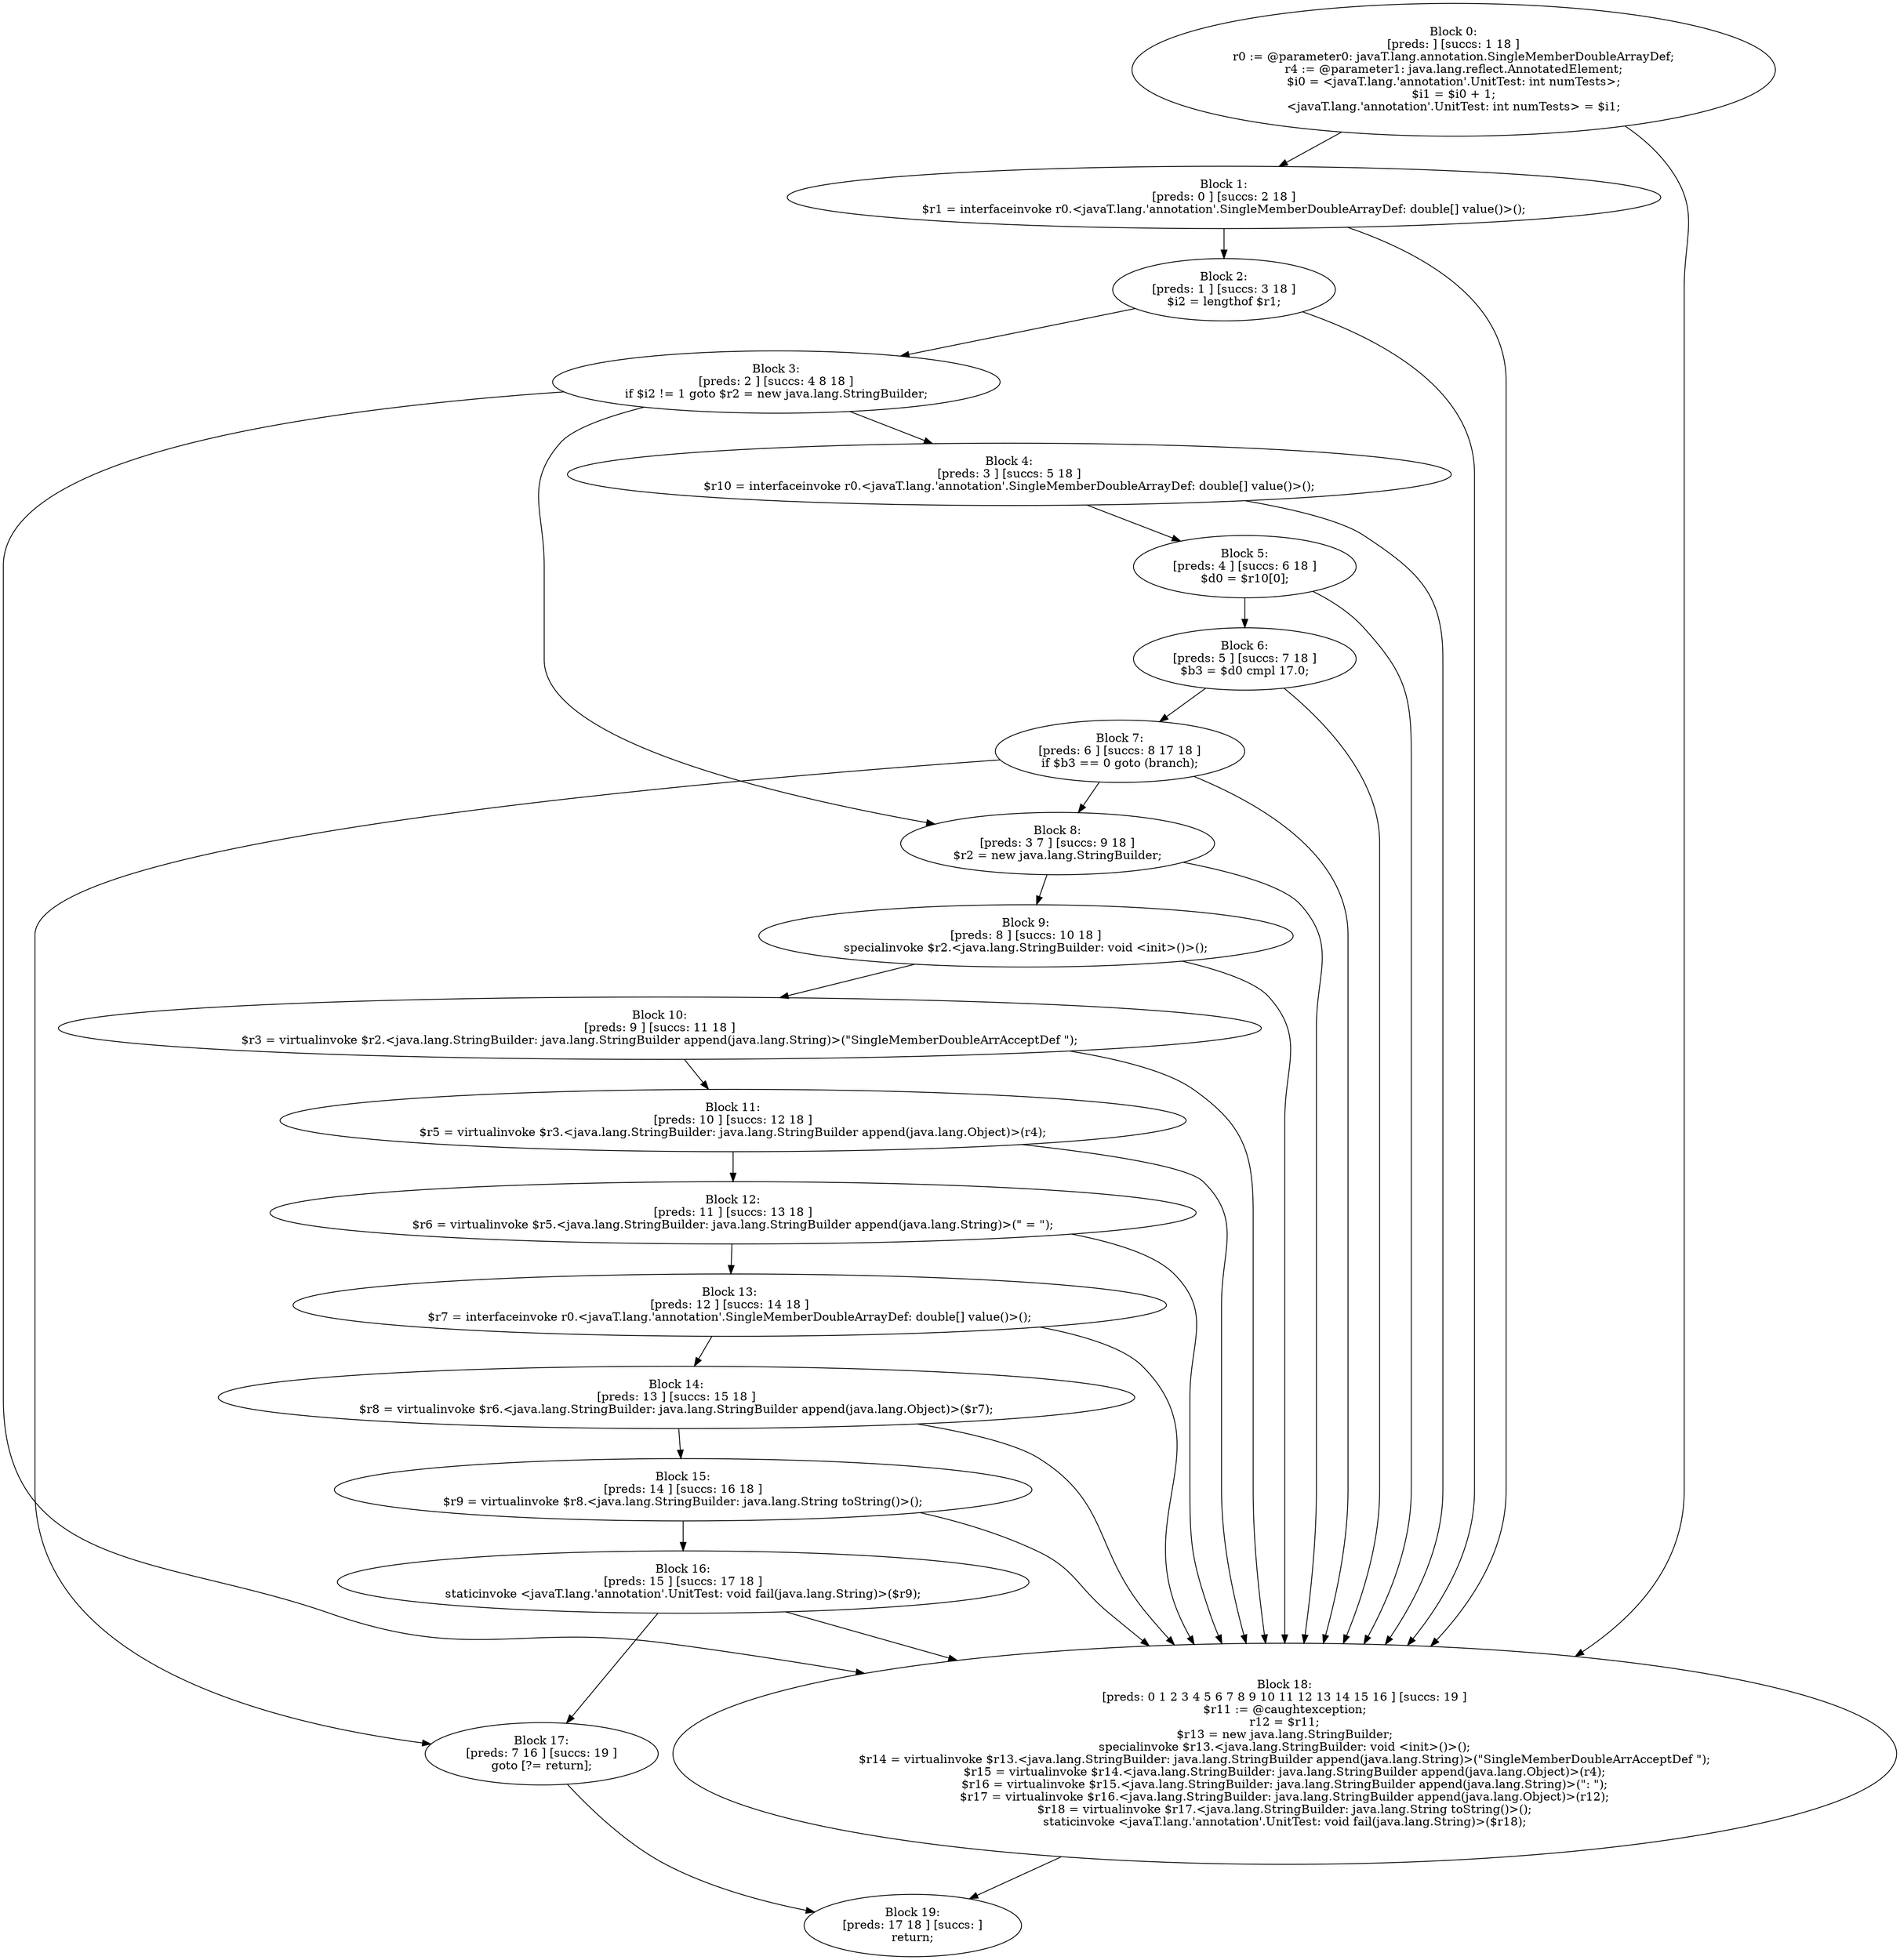digraph "unitGraph" {
    "Block 0:
[preds: ] [succs: 1 18 ]
r0 := @parameter0: javaT.lang.annotation.SingleMemberDoubleArrayDef;
r4 := @parameter1: java.lang.reflect.AnnotatedElement;
$i0 = <javaT.lang.'annotation'.UnitTest: int numTests>;
$i1 = $i0 + 1;
<javaT.lang.'annotation'.UnitTest: int numTests> = $i1;
"
    "Block 1:
[preds: 0 ] [succs: 2 18 ]
$r1 = interfaceinvoke r0.<javaT.lang.'annotation'.SingleMemberDoubleArrayDef: double[] value()>();
"
    "Block 2:
[preds: 1 ] [succs: 3 18 ]
$i2 = lengthof $r1;
"
    "Block 3:
[preds: 2 ] [succs: 4 8 18 ]
if $i2 != 1 goto $r2 = new java.lang.StringBuilder;
"
    "Block 4:
[preds: 3 ] [succs: 5 18 ]
$r10 = interfaceinvoke r0.<javaT.lang.'annotation'.SingleMemberDoubleArrayDef: double[] value()>();
"
    "Block 5:
[preds: 4 ] [succs: 6 18 ]
$d0 = $r10[0];
"
    "Block 6:
[preds: 5 ] [succs: 7 18 ]
$b3 = $d0 cmpl 17.0;
"
    "Block 7:
[preds: 6 ] [succs: 8 17 18 ]
if $b3 == 0 goto (branch);
"
    "Block 8:
[preds: 3 7 ] [succs: 9 18 ]
$r2 = new java.lang.StringBuilder;
"
    "Block 9:
[preds: 8 ] [succs: 10 18 ]
specialinvoke $r2.<java.lang.StringBuilder: void <init>()>();
"
    "Block 10:
[preds: 9 ] [succs: 11 18 ]
$r3 = virtualinvoke $r2.<java.lang.StringBuilder: java.lang.StringBuilder append(java.lang.String)>(\"SingleMemberDoubleArrAcceptDef \");
"
    "Block 11:
[preds: 10 ] [succs: 12 18 ]
$r5 = virtualinvoke $r3.<java.lang.StringBuilder: java.lang.StringBuilder append(java.lang.Object)>(r4);
"
    "Block 12:
[preds: 11 ] [succs: 13 18 ]
$r6 = virtualinvoke $r5.<java.lang.StringBuilder: java.lang.StringBuilder append(java.lang.String)>(\" = \");
"
    "Block 13:
[preds: 12 ] [succs: 14 18 ]
$r7 = interfaceinvoke r0.<javaT.lang.'annotation'.SingleMemberDoubleArrayDef: double[] value()>();
"
    "Block 14:
[preds: 13 ] [succs: 15 18 ]
$r8 = virtualinvoke $r6.<java.lang.StringBuilder: java.lang.StringBuilder append(java.lang.Object)>($r7);
"
    "Block 15:
[preds: 14 ] [succs: 16 18 ]
$r9 = virtualinvoke $r8.<java.lang.StringBuilder: java.lang.String toString()>();
"
    "Block 16:
[preds: 15 ] [succs: 17 18 ]
staticinvoke <javaT.lang.'annotation'.UnitTest: void fail(java.lang.String)>($r9);
"
    "Block 17:
[preds: 7 16 ] [succs: 19 ]
goto [?= return];
"
    "Block 18:
[preds: 0 1 2 3 4 5 6 7 8 9 10 11 12 13 14 15 16 ] [succs: 19 ]
$r11 := @caughtexception;
r12 = $r11;
$r13 = new java.lang.StringBuilder;
specialinvoke $r13.<java.lang.StringBuilder: void <init>()>();
$r14 = virtualinvoke $r13.<java.lang.StringBuilder: java.lang.StringBuilder append(java.lang.String)>(\"SingleMemberDoubleArrAcceptDef \");
$r15 = virtualinvoke $r14.<java.lang.StringBuilder: java.lang.StringBuilder append(java.lang.Object)>(r4);
$r16 = virtualinvoke $r15.<java.lang.StringBuilder: java.lang.StringBuilder append(java.lang.String)>(\": \");
$r17 = virtualinvoke $r16.<java.lang.StringBuilder: java.lang.StringBuilder append(java.lang.Object)>(r12);
$r18 = virtualinvoke $r17.<java.lang.StringBuilder: java.lang.String toString()>();
staticinvoke <javaT.lang.'annotation'.UnitTest: void fail(java.lang.String)>($r18);
"
    "Block 19:
[preds: 17 18 ] [succs: ]
return;
"
    "Block 0:
[preds: ] [succs: 1 18 ]
r0 := @parameter0: javaT.lang.annotation.SingleMemberDoubleArrayDef;
r4 := @parameter1: java.lang.reflect.AnnotatedElement;
$i0 = <javaT.lang.'annotation'.UnitTest: int numTests>;
$i1 = $i0 + 1;
<javaT.lang.'annotation'.UnitTest: int numTests> = $i1;
"->"Block 1:
[preds: 0 ] [succs: 2 18 ]
$r1 = interfaceinvoke r0.<javaT.lang.'annotation'.SingleMemberDoubleArrayDef: double[] value()>();
";
    "Block 0:
[preds: ] [succs: 1 18 ]
r0 := @parameter0: javaT.lang.annotation.SingleMemberDoubleArrayDef;
r4 := @parameter1: java.lang.reflect.AnnotatedElement;
$i0 = <javaT.lang.'annotation'.UnitTest: int numTests>;
$i1 = $i0 + 1;
<javaT.lang.'annotation'.UnitTest: int numTests> = $i1;
"->"Block 18:
[preds: 0 1 2 3 4 5 6 7 8 9 10 11 12 13 14 15 16 ] [succs: 19 ]
$r11 := @caughtexception;
r12 = $r11;
$r13 = new java.lang.StringBuilder;
specialinvoke $r13.<java.lang.StringBuilder: void <init>()>();
$r14 = virtualinvoke $r13.<java.lang.StringBuilder: java.lang.StringBuilder append(java.lang.String)>(\"SingleMemberDoubleArrAcceptDef \");
$r15 = virtualinvoke $r14.<java.lang.StringBuilder: java.lang.StringBuilder append(java.lang.Object)>(r4);
$r16 = virtualinvoke $r15.<java.lang.StringBuilder: java.lang.StringBuilder append(java.lang.String)>(\": \");
$r17 = virtualinvoke $r16.<java.lang.StringBuilder: java.lang.StringBuilder append(java.lang.Object)>(r12);
$r18 = virtualinvoke $r17.<java.lang.StringBuilder: java.lang.String toString()>();
staticinvoke <javaT.lang.'annotation'.UnitTest: void fail(java.lang.String)>($r18);
";
    "Block 1:
[preds: 0 ] [succs: 2 18 ]
$r1 = interfaceinvoke r0.<javaT.lang.'annotation'.SingleMemberDoubleArrayDef: double[] value()>();
"->"Block 2:
[preds: 1 ] [succs: 3 18 ]
$i2 = lengthof $r1;
";
    "Block 1:
[preds: 0 ] [succs: 2 18 ]
$r1 = interfaceinvoke r0.<javaT.lang.'annotation'.SingleMemberDoubleArrayDef: double[] value()>();
"->"Block 18:
[preds: 0 1 2 3 4 5 6 7 8 9 10 11 12 13 14 15 16 ] [succs: 19 ]
$r11 := @caughtexception;
r12 = $r11;
$r13 = new java.lang.StringBuilder;
specialinvoke $r13.<java.lang.StringBuilder: void <init>()>();
$r14 = virtualinvoke $r13.<java.lang.StringBuilder: java.lang.StringBuilder append(java.lang.String)>(\"SingleMemberDoubleArrAcceptDef \");
$r15 = virtualinvoke $r14.<java.lang.StringBuilder: java.lang.StringBuilder append(java.lang.Object)>(r4);
$r16 = virtualinvoke $r15.<java.lang.StringBuilder: java.lang.StringBuilder append(java.lang.String)>(\": \");
$r17 = virtualinvoke $r16.<java.lang.StringBuilder: java.lang.StringBuilder append(java.lang.Object)>(r12);
$r18 = virtualinvoke $r17.<java.lang.StringBuilder: java.lang.String toString()>();
staticinvoke <javaT.lang.'annotation'.UnitTest: void fail(java.lang.String)>($r18);
";
    "Block 2:
[preds: 1 ] [succs: 3 18 ]
$i2 = lengthof $r1;
"->"Block 3:
[preds: 2 ] [succs: 4 8 18 ]
if $i2 != 1 goto $r2 = new java.lang.StringBuilder;
";
    "Block 2:
[preds: 1 ] [succs: 3 18 ]
$i2 = lengthof $r1;
"->"Block 18:
[preds: 0 1 2 3 4 5 6 7 8 9 10 11 12 13 14 15 16 ] [succs: 19 ]
$r11 := @caughtexception;
r12 = $r11;
$r13 = new java.lang.StringBuilder;
specialinvoke $r13.<java.lang.StringBuilder: void <init>()>();
$r14 = virtualinvoke $r13.<java.lang.StringBuilder: java.lang.StringBuilder append(java.lang.String)>(\"SingleMemberDoubleArrAcceptDef \");
$r15 = virtualinvoke $r14.<java.lang.StringBuilder: java.lang.StringBuilder append(java.lang.Object)>(r4);
$r16 = virtualinvoke $r15.<java.lang.StringBuilder: java.lang.StringBuilder append(java.lang.String)>(\": \");
$r17 = virtualinvoke $r16.<java.lang.StringBuilder: java.lang.StringBuilder append(java.lang.Object)>(r12);
$r18 = virtualinvoke $r17.<java.lang.StringBuilder: java.lang.String toString()>();
staticinvoke <javaT.lang.'annotation'.UnitTest: void fail(java.lang.String)>($r18);
";
    "Block 3:
[preds: 2 ] [succs: 4 8 18 ]
if $i2 != 1 goto $r2 = new java.lang.StringBuilder;
"->"Block 4:
[preds: 3 ] [succs: 5 18 ]
$r10 = interfaceinvoke r0.<javaT.lang.'annotation'.SingleMemberDoubleArrayDef: double[] value()>();
";
    "Block 3:
[preds: 2 ] [succs: 4 8 18 ]
if $i2 != 1 goto $r2 = new java.lang.StringBuilder;
"->"Block 8:
[preds: 3 7 ] [succs: 9 18 ]
$r2 = new java.lang.StringBuilder;
";
    "Block 3:
[preds: 2 ] [succs: 4 8 18 ]
if $i2 != 1 goto $r2 = new java.lang.StringBuilder;
"->"Block 18:
[preds: 0 1 2 3 4 5 6 7 8 9 10 11 12 13 14 15 16 ] [succs: 19 ]
$r11 := @caughtexception;
r12 = $r11;
$r13 = new java.lang.StringBuilder;
specialinvoke $r13.<java.lang.StringBuilder: void <init>()>();
$r14 = virtualinvoke $r13.<java.lang.StringBuilder: java.lang.StringBuilder append(java.lang.String)>(\"SingleMemberDoubleArrAcceptDef \");
$r15 = virtualinvoke $r14.<java.lang.StringBuilder: java.lang.StringBuilder append(java.lang.Object)>(r4);
$r16 = virtualinvoke $r15.<java.lang.StringBuilder: java.lang.StringBuilder append(java.lang.String)>(\": \");
$r17 = virtualinvoke $r16.<java.lang.StringBuilder: java.lang.StringBuilder append(java.lang.Object)>(r12);
$r18 = virtualinvoke $r17.<java.lang.StringBuilder: java.lang.String toString()>();
staticinvoke <javaT.lang.'annotation'.UnitTest: void fail(java.lang.String)>($r18);
";
    "Block 4:
[preds: 3 ] [succs: 5 18 ]
$r10 = interfaceinvoke r0.<javaT.lang.'annotation'.SingleMemberDoubleArrayDef: double[] value()>();
"->"Block 5:
[preds: 4 ] [succs: 6 18 ]
$d0 = $r10[0];
";
    "Block 4:
[preds: 3 ] [succs: 5 18 ]
$r10 = interfaceinvoke r0.<javaT.lang.'annotation'.SingleMemberDoubleArrayDef: double[] value()>();
"->"Block 18:
[preds: 0 1 2 3 4 5 6 7 8 9 10 11 12 13 14 15 16 ] [succs: 19 ]
$r11 := @caughtexception;
r12 = $r11;
$r13 = new java.lang.StringBuilder;
specialinvoke $r13.<java.lang.StringBuilder: void <init>()>();
$r14 = virtualinvoke $r13.<java.lang.StringBuilder: java.lang.StringBuilder append(java.lang.String)>(\"SingleMemberDoubleArrAcceptDef \");
$r15 = virtualinvoke $r14.<java.lang.StringBuilder: java.lang.StringBuilder append(java.lang.Object)>(r4);
$r16 = virtualinvoke $r15.<java.lang.StringBuilder: java.lang.StringBuilder append(java.lang.String)>(\": \");
$r17 = virtualinvoke $r16.<java.lang.StringBuilder: java.lang.StringBuilder append(java.lang.Object)>(r12);
$r18 = virtualinvoke $r17.<java.lang.StringBuilder: java.lang.String toString()>();
staticinvoke <javaT.lang.'annotation'.UnitTest: void fail(java.lang.String)>($r18);
";
    "Block 5:
[preds: 4 ] [succs: 6 18 ]
$d0 = $r10[0];
"->"Block 6:
[preds: 5 ] [succs: 7 18 ]
$b3 = $d0 cmpl 17.0;
";
    "Block 5:
[preds: 4 ] [succs: 6 18 ]
$d0 = $r10[0];
"->"Block 18:
[preds: 0 1 2 3 4 5 6 7 8 9 10 11 12 13 14 15 16 ] [succs: 19 ]
$r11 := @caughtexception;
r12 = $r11;
$r13 = new java.lang.StringBuilder;
specialinvoke $r13.<java.lang.StringBuilder: void <init>()>();
$r14 = virtualinvoke $r13.<java.lang.StringBuilder: java.lang.StringBuilder append(java.lang.String)>(\"SingleMemberDoubleArrAcceptDef \");
$r15 = virtualinvoke $r14.<java.lang.StringBuilder: java.lang.StringBuilder append(java.lang.Object)>(r4);
$r16 = virtualinvoke $r15.<java.lang.StringBuilder: java.lang.StringBuilder append(java.lang.String)>(\": \");
$r17 = virtualinvoke $r16.<java.lang.StringBuilder: java.lang.StringBuilder append(java.lang.Object)>(r12);
$r18 = virtualinvoke $r17.<java.lang.StringBuilder: java.lang.String toString()>();
staticinvoke <javaT.lang.'annotation'.UnitTest: void fail(java.lang.String)>($r18);
";
    "Block 6:
[preds: 5 ] [succs: 7 18 ]
$b3 = $d0 cmpl 17.0;
"->"Block 7:
[preds: 6 ] [succs: 8 17 18 ]
if $b3 == 0 goto (branch);
";
    "Block 6:
[preds: 5 ] [succs: 7 18 ]
$b3 = $d0 cmpl 17.0;
"->"Block 18:
[preds: 0 1 2 3 4 5 6 7 8 9 10 11 12 13 14 15 16 ] [succs: 19 ]
$r11 := @caughtexception;
r12 = $r11;
$r13 = new java.lang.StringBuilder;
specialinvoke $r13.<java.lang.StringBuilder: void <init>()>();
$r14 = virtualinvoke $r13.<java.lang.StringBuilder: java.lang.StringBuilder append(java.lang.String)>(\"SingleMemberDoubleArrAcceptDef \");
$r15 = virtualinvoke $r14.<java.lang.StringBuilder: java.lang.StringBuilder append(java.lang.Object)>(r4);
$r16 = virtualinvoke $r15.<java.lang.StringBuilder: java.lang.StringBuilder append(java.lang.String)>(\": \");
$r17 = virtualinvoke $r16.<java.lang.StringBuilder: java.lang.StringBuilder append(java.lang.Object)>(r12);
$r18 = virtualinvoke $r17.<java.lang.StringBuilder: java.lang.String toString()>();
staticinvoke <javaT.lang.'annotation'.UnitTest: void fail(java.lang.String)>($r18);
";
    "Block 7:
[preds: 6 ] [succs: 8 17 18 ]
if $b3 == 0 goto (branch);
"->"Block 8:
[preds: 3 7 ] [succs: 9 18 ]
$r2 = new java.lang.StringBuilder;
";
    "Block 7:
[preds: 6 ] [succs: 8 17 18 ]
if $b3 == 0 goto (branch);
"->"Block 17:
[preds: 7 16 ] [succs: 19 ]
goto [?= return];
";
    "Block 7:
[preds: 6 ] [succs: 8 17 18 ]
if $b3 == 0 goto (branch);
"->"Block 18:
[preds: 0 1 2 3 4 5 6 7 8 9 10 11 12 13 14 15 16 ] [succs: 19 ]
$r11 := @caughtexception;
r12 = $r11;
$r13 = new java.lang.StringBuilder;
specialinvoke $r13.<java.lang.StringBuilder: void <init>()>();
$r14 = virtualinvoke $r13.<java.lang.StringBuilder: java.lang.StringBuilder append(java.lang.String)>(\"SingleMemberDoubleArrAcceptDef \");
$r15 = virtualinvoke $r14.<java.lang.StringBuilder: java.lang.StringBuilder append(java.lang.Object)>(r4);
$r16 = virtualinvoke $r15.<java.lang.StringBuilder: java.lang.StringBuilder append(java.lang.String)>(\": \");
$r17 = virtualinvoke $r16.<java.lang.StringBuilder: java.lang.StringBuilder append(java.lang.Object)>(r12);
$r18 = virtualinvoke $r17.<java.lang.StringBuilder: java.lang.String toString()>();
staticinvoke <javaT.lang.'annotation'.UnitTest: void fail(java.lang.String)>($r18);
";
    "Block 8:
[preds: 3 7 ] [succs: 9 18 ]
$r2 = new java.lang.StringBuilder;
"->"Block 9:
[preds: 8 ] [succs: 10 18 ]
specialinvoke $r2.<java.lang.StringBuilder: void <init>()>();
";
    "Block 8:
[preds: 3 7 ] [succs: 9 18 ]
$r2 = new java.lang.StringBuilder;
"->"Block 18:
[preds: 0 1 2 3 4 5 6 7 8 9 10 11 12 13 14 15 16 ] [succs: 19 ]
$r11 := @caughtexception;
r12 = $r11;
$r13 = new java.lang.StringBuilder;
specialinvoke $r13.<java.lang.StringBuilder: void <init>()>();
$r14 = virtualinvoke $r13.<java.lang.StringBuilder: java.lang.StringBuilder append(java.lang.String)>(\"SingleMemberDoubleArrAcceptDef \");
$r15 = virtualinvoke $r14.<java.lang.StringBuilder: java.lang.StringBuilder append(java.lang.Object)>(r4);
$r16 = virtualinvoke $r15.<java.lang.StringBuilder: java.lang.StringBuilder append(java.lang.String)>(\": \");
$r17 = virtualinvoke $r16.<java.lang.StringBuilder: java.lang.StringBuilder append(java.lang.Object)>(r12);
$r18 = virtualinvoke $r17.<java.lang.StringBuilder: java.lang.String toString()>();
staticinvoke <javaT.lang.'annotation'.UnitTest: void fail(java.lang.String)>($r18);
";
    "Block 9:
[preds: 8 ] [succs: 10 18 ]
specialinvoke $r2.<java.lang.StringBuilder: void <init>()>();
"->"Block 10:
[preds: 9 ] [succs: 11 18 ]
$r3 = virtualinvoke $r2.<java.lang.StringBuilder: java.lang.StringBuilder append(java.lang.String)>(\"SingleMemberDoubleArrAcceptDef \");
";
    "Block 9:
[preds: 8 ] [succs: 10 18 ]
specialinvoke $r2.<java.lang.StringBuilder: void <init>()>();
"->"Block 18:
[preds: 0 1 2 3 4 5 6 7 8 9 10 11 12 13 14 15 16 ] [succs: 19 ]
$r11 := @caughtexception;
r12 = $r11;
$r13 = new java.lang.StringBuilder;
specialinvoke $r13.<java.lang.StringBuilder: void <init>()>();
$r14 = virtualinvoke $r13.<java.lang.StringBuilder: java.lang.StringBuilder append(java.lang.String)>(\"SingleMemberDoubleArrAcceptDef \");
$r15 = virtualinvoke $r14.<java.lang.StringBuilder: java.lang.StringBuilder append(java.lang.Object)>(r4);
$r16 = virtualinvoke $r15.<java.lang.StringBuilder: java.lang.StringBuilder append(java.lang.String)>(\": \");
$r17 = virtualinvoke $r16.<java.lang.StringBuilder: java.lang.StringBuilder append(java.lang.Object)>(r12);
$r18 = virtualinvoke $r17.<java.lang.StringBuilder: java.lang.String toString()>();
staticinvoke <javaT.lang.'annotation'.UnitTest: void fail(java.lang.String)>($r18);
";
    "Block 10:
[preds: 9 ] [succs: 11 18 ]
$r3 = virtualinvoke $r2.<java.lang.StringBuilder: java.lang.StringBuilder append(java.lang.String)>(\"SingleMemberDoubleArrAcceptDef \");
"->"Block 11:
[preds: 10 ] [succs: 12 18 ]
$r5 = virtualinvoke $r3.<java.lang.StringBuilder: java.lang.StringBuilder append(java.lang.Object)>(r4);
";
    "Block 10:
[preds: 9 ] [succs: 11 18 ]
$r3 = virtualinvoke $r2.<java.lang.StringBuilder: java.lang.StringBuilder append(java.lang.String)>(\"SingleMemberDoubleArrAcceptDef \");
"->"Block 18:
[preds: 0 1 2 3 4 5 6 7 8 9 10 11 12 13 14 15 16 ] [succs: 19 ]
$r11 := @caughtexception;
r12 = $r11;
$r13 = new java.lang.StringBuilder;
specialinvoke $r13.<java.lang.StringBuilder: void <init>()>();
$r14 = virtualinvoke $r13.<java.lang.StringBuilder: java.lang.StringBuilder append(java.lang.String)>(\"SingleMemberDoubleArrAcceptDef \");
$r15 = virtualinvoke $r14.<java.lang.StringBuilder: java.lang.StringBuilder append(java.lang.Object)>(r4);
$r16 = virtualinvoke $r15.<java.lang.StringBuilder: java.lang.StringBuilder append(java.lang.String)>(\": \");
$r17 = virtualinvoke $r16.<java.lang.StringBuilder: java.lang.StringBuilder append(java.lang.Object)>(r12);
$r18 = virtualinvoke $r17.<java.lang.StringBuilder: java.lang.String toString()>();
staticinvoke <javaT.lang.'annotation'.UnitTest: void fail(java.lang.String)>($r18);
";
    "Block 11:
[preds: 10 ] [succs: 12 18 ]
$r5 = virtualinvoke $r3.<java.lang.StringBuilder: java.lang.StringBuilder append(java.lang.Object)>(r4);
"->"Block 12:
[preds: 11 ] [succs: 13 18 ]
$r6 = virtualinvoke $r5.<java.lang.StringBuilder: java.lang.StringBuilder append(java.lang.String)>(\" = \");
";
    "Block 11:
[preds: 10 ] [succs: 12 18 ]
$r5 = virtualinvoke $r3.<java.lang.StringBuilder: java.lang.StringBuilder append(java.lang.Object)>(r4);
"->"Block 18:
[preds: 0 1 2 3 4 5 6 7 8 9 10 11 12 13 14 15 16 ] [succs: 19 ]
$r11 := @caughtexception;
r12 = $r11;
$r13 = new java.lang.StringBuilder;
specialinvoke $r13.<java.lang.StringBuilder: void <init>()>();
$r14 = virtualinvoke $r13.<java.lang.StringBuilder: java.lang.StringBuilder append(java.lang.String)>(\"SingleMemberDoubleArrAcceptDef \");
$r15 = virtualinvoke $r14.<java.lang.StringBuilder: java.lang.StringBuilder append(java.lang.Object)>(r4);
$r16 = virtualinvoke $r15.<java.lang.StringBuilder: java.lang.StringBuilder append(java.lang.String)>(\": \");
$r17 = virtualinvoke $r16.<java.lang.StringBuilder: java.lang.StringBuilder append(java.lang.Object)>(r12);
$r18 = virtualinvoke $r17.<java.lang.StringBuilder: java.lang.String toString()>();
staticinvoke <javaT.lang.'annotation'.UnitTest: void fail(java.lang.String)>($r18);
";
    "Block 12:
[preds: 11 ] [succs: 13 18 ]
$r6 = virtualinvoke $r5.<java.lang.StringBuilder: java.lang.StringBuilder append(java.lang.String)>(\" = \");
"->"Block 13:
[preds: 12 ] [succs: 14 18 ]
$r7 = interfaceinvoke r0.<javaT.lang.'annotation'.SingleMemberDoubleArrayDef: double[] value()>();
";
    "Block 12:
[preds: 11 ] [succs: 13 18 ]
$r6 = virtualinvoke $r5.<java.lang.StringBuilder: java.lang.StringBuilder append(java.lang.String)>(\" = \");
"->"Block 18:
[preds: 0 1 2 3 4 5 6 7 8 9 10 11 12 13 14 15 16 ] [succs: 19 ]
$r11 := @caughtexception;
r12 = $r11;
$r13 = new java.lang.StringBuilder;
specialinvoke $r13.<java.lang.StringBuilder: void <init>()>();
$r14 = virtualinvoke $r13.<java.lang.StringBuilder: java.lang.StringBuilder append(java.lang.String)>(\"SingleMemberDoubleArrAcceptDef \");
$r15 = virtualinvoke $r14.<java.lang.StringBuilder: java.lang.StringBuilder append(java.lang.Object)>(r4);
$r16 = virtualinvoke $r15.<java.lang.StringBuilder: java.lang.StringBuilder append(java.lang.String)>(\": \");
$r17 = virtualinvoke $r16.<java.lang.StringBuilder: java.lang.StringBuilder append(java.lang.Object)>(r12);
$r18 = virtualinvoke $r17.<java.lang.StringBuilder: java.lang.String toString()>();
staticinvoke <javaT.lang.'annotation'.UnitTest: void fail(java.lang.String)>($r18);
";
    "Block 13:
[preds: 12 ] [succs: 14 18 ]
$r7 = interfaceinvoke r0.<javaT.lang.'annotation'.SingleMemberDoubleArrayDef: double[] value()>();
"->"Block 14:
[preds: 13 ] [succs: 15 18 ]
$r8 = virtualinvoke $r6.<java.lang.StringBuilder: java.lang.StringBuilder append(java.lang.Object)>($r7);
";
    "Block 13:
[preds: 12 ] [succs: 14 18 ]
$r7 = interfaceinvoke r0.<javaT.lang.'annotation'.SingleMemberDoubleArrayDef: double[] value()>();
"->"Block 18:
[preds: 0 1 2 3 4 5 6 7 8 9 10 11 12 13 14 15 16 ] [succs: 19 ]
$r11 := @caughtexception;
r12 = $r11;
$r13 = new java.lang.StringBuilder;
specialinvoke $r13.<java.lang.StringBuilder: void <init>()>();
$r14 = virtualinvoke $r13.<java.lang.StringBuilder: java.lang.StringBuilder append(java.lang.String)>(\"SingleMemberDoubleArrAcceptDef \");
$r15 = virtualinvoke $r14.<java.lang.StringBuilder: java.lang.StringBuilder append(java.lang.Object)>(r4);
$r16 = virtualinvoke $r15.<java.lang.StringBuilder: java.lang.StringBuilder append(java.lang.String)>(\": \");
$r17 = virtualinvoke $r16.<java.lang.StringBuilder: java.lang.StringBuilder append(java.lang.Object)>(r12);
$r18 = virtualinvoke $r17.<java.lang.StringBuilder: java.lang.String toString()>();
staticinvoke <javaT.lang.'annotation'.UnitTest: void fail(java.lang.String)>($r18);
";
    "Block 14:
[preds: 13 ] [succs: 15 18 ]
$r8 = virtualinvoke $r6.<java.lang.StringBuilder: java.lang.StringBuilder append(java.lang.Object)>($r7);
"->"Block 15:
[preds: 14 ] [succs: 16 18 ]
$r9 = virtualinvoke $r8.<java.lang.StringBuilder: java.lang.String toString()>();
";
    "Block 14:
[preds: 13 ] [succs: 15 18 ]
$r8 = virtualinvoke $r6.<java.lang.StringBuilder: java.lang.StringBuilder append(java.lang.Object)>($r7);
"->"Block 18:
[preds: 0 1 2 3 4 5 6 7 8 9 10 11 12 13 14 15 16 ] [succs: 19 ]
$r11 := @caughtexception;
r12 = $r11;
$r13 = new java.lang.StringBuilder;
specialinvoke $r13.<java.lang.StringBuilder: void <init>()>();
$r14 = virtualinvoke $r13.<java.lang.StringBuilder: java.lang.StringBuilder append(java.lang.String)>(\"SingleMemberDoubleArrAcceptDef \");
$r15 = virtualinvoke $r14.<java.lang.StringBuilder: java.lang.StringBuilder append(java.lang.Object)>(r4);
$r16 = virtualinvoke $r15.<java.lang.StringBuilder: java.lang.StringBuilder append(java.lang.String)>(\": \");
$r17 = virtualinvoke $r16.<java.lang.StringBuilder: java.lang.StringBuilder append(java.lang.Object)>(r12);
$r18 = virtualinvoke $r17.<java.lang.StringBuilder: java.lang.String toString()>();
staticinvoke <javaT.lang.'annotation'.UnitTest: void fail(java.lang.String)>($r18);
";
    "Block 15:
[preds: 14 ] [succs: 16 18 ]
$r9 = virtualinvoke $r8.<java.lang.StringBuilder: java.lang.String toString()>();
"->"Block 16:
[preds: 15 ] [succs: 17 18 ]
staticinvoke <javaT.lang.'annotation'.UnitTest: void fail(java.lang.String)>($r9);
";
    "Block 15:
[preds: 14 ] [succs: 16 18 ]
$r9 = virtualinvoke $r8.<java.lang.StringBuilder: java.lang.String toString()>();
"->"Block 18:
[preds: 0 1 2 3 4 5 6 7 8 9 10 11 12 13 14 15 16 ] [succs: 19 ]
$r11 := @caughtexception;
r12 = $r11;
$r13 = new java.lang.StringBuilder;
specialinvoke $r13.<java.lang.StringBuilder: void <init>()>();
$r14 = virtualinvoke $r13.<java.lang.StringBuilder: java.lang.StringBuilder append(java.lang.String)>(\"SingleMemberDoubleArrAcceptDef \");
$r15 = virtualinvoke $r14.<java.lang.StringBuilder: java.lang.StringBuilder append(java.lang.Object)>(r4);
$r16 = virtualinvoke $r15.<java.lang.StringBuilder: java.lang.StringBuilder append(java.lang.String)>(\": \");
$r17 = virtualinvoke $r16.<java.lang.StringBuilder: java.lang.StringBuilder append(java.lang.Object)>(r12);
$r18 = virtualinvoke $r17.<java.lang.StringBuilder: java.lang.String toString()>();
staticinvoke <javaT.lang.'annotation'.UnitTest: void fail(java.lang.String)>($r18);
";
    "Block 16:
[preds: 15 ] [succs: 17 18 ]
staticinvoke <javaT.lang.'annotation'.UnitTest: void fail(java.lang.String)>($r9);
"->"Block 17:
[preds: 7 16 ] [succs: 19 ]
goto [?= return];
";
    "Block 16:
[preds: 15 ] [succs: 17 18 ]
staticinvoke <javaT.lang.'annotation'.UnitTest: void fail(java.lang.String)>($r9);
"->"Block 18:
[preds: 0 1 2 3 4 5 6 7 8 9 10 11 12 13 14 15 16 ] [succs: 19 ]
$r11 := @caughtexception;
r12 = $r11;
$r13 = new java.lang.StringBuilder;
specialinvoke $r13.<java.lang.StringBuilder: void <init>()>();
$r14 = virtualinvoke $r13.<java.lang.StringBuilder: java.lang.StringBuilder append(java.lang.String)>(\"SingleMemberDoubleArrAcceptDef \");
$r15 = virtualinvoke $r14.<java.lang.StringBuilder: java.lang.StringBuilder append(java.lang.Object)>(r4);
$r16 = virtualinvoke $r15.<java.lang.StringBuilder: java.lang.StringBuilder append(java.lang.String)>(\": \");
$r17 = virtualinvoke $r16.<java.lang.StringBuilder: java.lang.StringBuilder append(java.lang.Object)>(r12);
$r18 = virtualinvoke $r17.<java.lang.StringBuilder: java.lang.String toString()>();
staticinvoke <javaT.lang.'annotation'.UnitTest: void fail(java.lang.String)>($r18);
";
    "Block 17:
[preds: 7 16 ] [succs: 19 ]
goto [?= return];
"->"Block 19:
[preds: 17 18 ] [succs: ]
return;
";
    "Block 18:
[preds: 0 1 2 3 4 5 6 7 8 9 10 11 12 13 14 15 16 ] [succs: 19 ]
$r11 := @caughtexception;
r12 = $r11;
$r13 = new java.lang.StringBuilder;
specialinvoke $r13.<java.lang.StringBuilder: void <init>()>();
$r14 = virtualinvoke $r13.<java.lang.StringBuilder: java.lang.StringBuilder append(java.lang.String)>(\"SingleMemberDoubleArrAcceptDef \");
$r15 = virtualinvoke $r14.<java.lang.StringBuilder: java.lang.StringBuilder append(java.lang.Object)>(r4);
$r16 = virtualinvoke $r15.<java.lang.StringBuilder: java.lang.StringBuilder append(java.lang.String)>(\": \");
$r17 = virtualinvoke $r16.<java.lang.StringBuilder: java.lang.StringBuilder append(java.lang.Object)>(r12);
$r18 = virtualinvoke $r17.<java.lang.StringBuilder: java.lang.String toString()>();
staticinvoke <javaT.lang.'annotation'.UnitTest: void fail(java.lang.String)>($r18);
"->"Block 19:
[preds: 17 18 ] [succs: ]
return;
";
}
